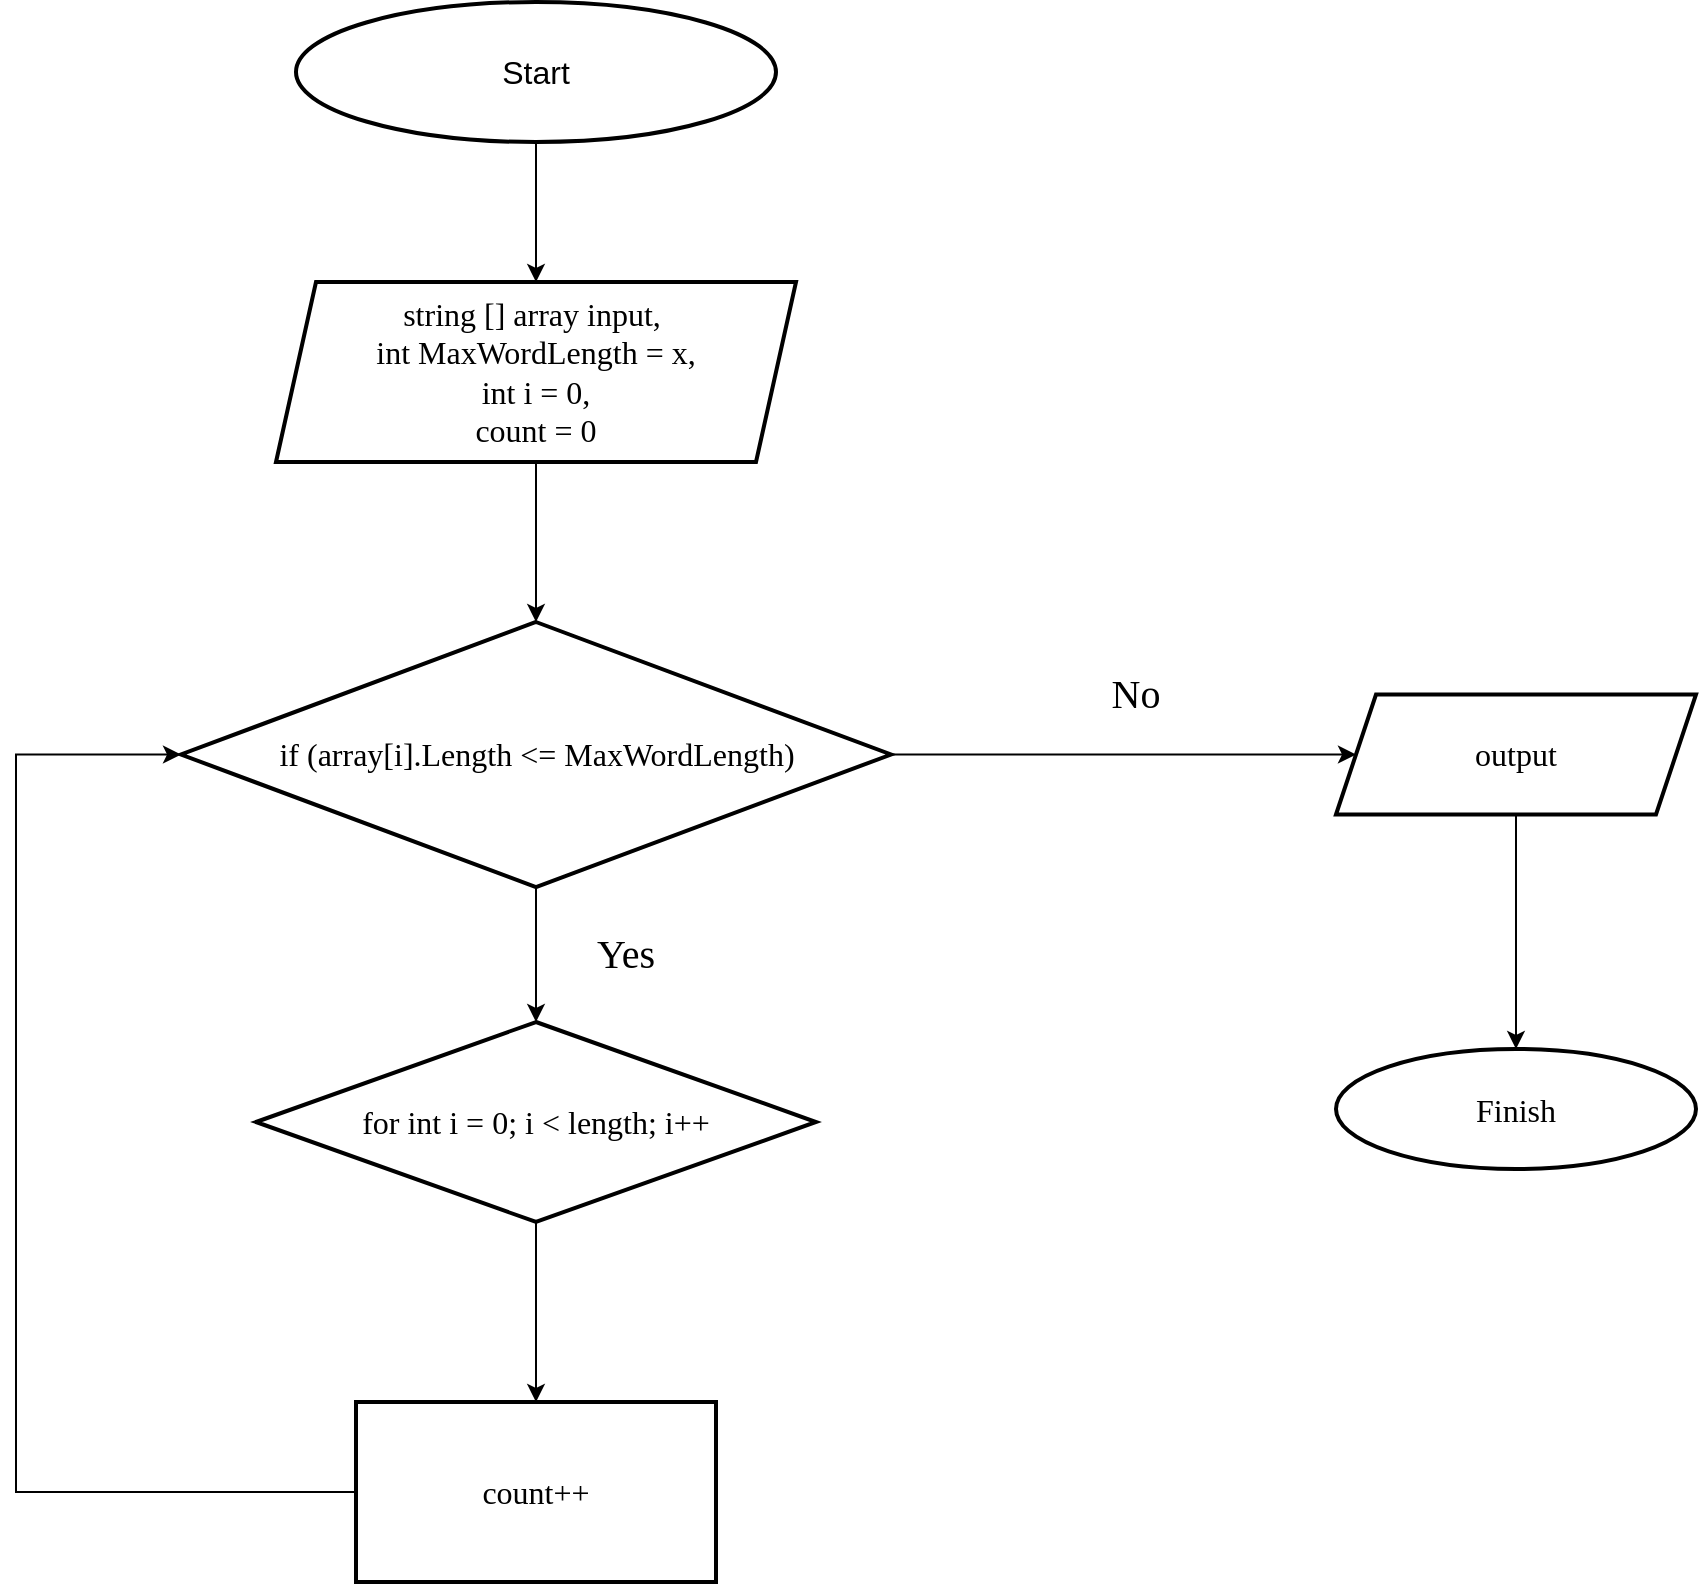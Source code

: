<mxfile version="20.3.0" type="device"><diagram id="t4B_5s6380r-682-eMBO" name="Страница 1"><mxGraphModel dx="1102" dy="1028" grid="1" gridSize="10" guides="1" tooltips="1" connect="1" arrows="1" fold="1" page="1" pageScale="1" pageWidth="1169" pageHeight="827" math="0" shadow="0"><root><mxCell id="0"/><mxCell id="1" parent="0"/><mxCell id="BeHileLh60pjoq4jkyMl-3" value="" style="edgeStyle=orthogonalEdgeStyle;rounded=0;orthogonalLoop=1;jettySize=auto;html=1;fontFamily=Times New Roman;fontSize=16;" parent="1" source="BeHileLh60pjoq4jkyMl-1" target="BeHileLh60pjoq4jkyMl-2" edge="1"><mxGeometry relative="1" as="geometry"/></mxCell><mxCell id="BeHileLh60pjoq4jkyMl-1" value="&lt;font style=&quot;font-size: 16px;&quot;&gt;Start&lt;/font&gt;" style="strokeWidth=2;html=1;shape=mxgraph.flowchart.start_1;whiteSpace=wrap;" parent="1" vertex="1"><mxGeometry x="420" y="20" width="240" height="70" as="geometry"/></mxCell><mxCell id="BeHileLh60pjoq4jkyMl-5" value="" style="edgeStyle=orthogonalEdgeStyle;rounded=0;orthogonalLoop=1;jettySize=auto;html=1;fontFamily=Times New Roman;fontSize=16;" parent="1" source="BeHileLh60pjoq4jkyMl-2" edge="1"><mxGeometry relative="1" as="geometry"><mxPoint x="540" y="330" as="targetPoint"/></mxGeometry></mxCell><mxCell id="BeHileLh60pjoq4jkyMl-2" value="&lt;font face=&quot;Times New Roman&quot; style=&quot;font-size: 16px;&quot;&gt;&lt;font style=&quot;font-size: 16px;&quot;&gt;string [] array input,&amp;nbsp;&lt;br&gt;&lt;/font&gt;&lt;/font&gt;&lt;font style=&quot;font-size: 16px;&quot; face=&quot;Times New Roman&quot;&gt;&lt;font style=&quot;font-size: 16px;&quot;&gt;int MaxWordLength = x,&lt;br&gt;&lt;/font&gt;int i = 0,&lt;br&gt;count = 0&lt;br&gt;&lt;/font&gt;" style="shape=parallelogram;perimeter=parallelogramPerimeter;whiteSpace=wrap;html=1;fixedSize=1;strokeWidth=2;" parent="1" vertex="1"><mxGeometry x="410" y="160" width="260" height="90" as="geometry"/></mxCell><mxCell id="BeHileLh60pjoq4jkyMl-22" value="&lt;font style=&quot;font-size: 20px;&quot;&gt;Yes&lt;/font&gt;" style="text;html=1;strokeColor=none;fillColor=none;align=center;verticalAlign=middle;whiteSpace=wrap;rounded=0;fontFamily=Times New Roman;fontSize=16;" parent="1" vertex="1"><mxGeometry x="555" y="480" width="60" height="30" as="geometry"/></mxCell><mxCell id="_TGETXdQITU9vdL479hy-14" style="edgeStyle=orthogonalEdgeStyle;rounded=0;orthogonalLoop=1;jettySize=auto;html=1;entryX=0;entryY=0.5;entryDx=0;entryDy=0;entryPerimeter=0;fontFamily=Times New Roman;fontSize=16;" edge="1" parent="1" source="BeHileLh60pjoq4jkyMl-25" target="_TGETXdQITU9vdL479hy-4"><mxGeometry relative="1" as="geometry"><Array as="points"><mxPoint x="280" y="765"/><mxPoint x="280" y="396"/></Array></mxGeometry></mxCell><mxCell id="BeHileLh60pjoq4jkyMl-25" value="count++" style="whiteSpace=wrap;html=1;fontSize=16;fontFamily=Times New Roman;strokeWidth=2;" parent="1" vertex="1"><mxGeometry x="450" y="720" width="180" height="90" as="geometry"/></mxCell><mxCell id="BeHileLh60pjoq4jkyMl-32" value="&lt;font style=&quot;font-size: 20px;&quot;&gt;No&lt;/font&gt;" style="text;html=1;strokeColor=none;fillColor=none;align=center;verticalAlign=middle;whiteSpace=wrap;rounded=0;fontFamily=Times New Roman;fontSize=16;" parent="1" vertex="1"><mxGeometry x="810" y="350" width="60" height="30" as="geometry"/></mxCell><mxCell id="BeHileLh60pjoq4jkyMl-33" value="&lt;font face=&quot;Times New Roman&quot; style=&quot;font-size: 16px;&quot;&gt;output&lt;/font&gt;" style="shape=parallelogram;perimeter=parallelogramPerimeter;whiteSpace=wrap;html=1;fixedSize=1;strokeWidth=2;" parent="1" vertex="1"><mxGeometry x="940" y="366.25" width="180" height="60" as="geometry"/></mxCell><mxCell id="BeHileLh60pjoq4jkyMl-34" value="Finish" style="strokeWidth=2;html=1;shape=mxgraph.flowchart.start_1;whiteSpace=wrap;fontFamily=Times New Roman;fontSize=16;" parent="1" vertex="1"><mxGeometry x="940" y="543.5" width="180" height="60" as="geometry"/></mxCell><mxCell id="BeHileLh60pjoq4jkyMl-35" value="" style="edgeStyle=orthogonalEdgeStyle;rounded=0;orthogonalLoop=1;jettySize=auto;html=1;fontFamily=Times New Roman;fontSize=16;" parent="1" source="BeHileLh60pjoq4jkyMl-33" edge="1"><mxGeometry relative="1" as="geometry"><mxPoint x="1030" y="543.5" as="targetPoint"/></mxGeometry></mxCell><mxCell id="_TGETXdQITU9vdL479hy-13" value="" style="edgeStyle=orthogonalEdgeStyle;rounded=0;orthogonalLoop=1;jettySize=auto;html=1;fontFamily=Times New Roman;fontSize=16;" edge="1" parent="1" source="_TGETXdQITU9vdL479hy-3" target="BeHileLh60pjoq4jkyMl-25"><mxGeometry relative="1" as="geometry"/></mxCell><mxCell id="_TGETXdQITU9vdL479hy-3" value="for int i = 0; i &amp;lt; length; i++" style="strokeWidth=2;html=1;shape=mxgraph.flowchart.decision;whiteSpace=wrap;fontFamily=Times New Roman;fontSize=16;" vertex="1" parent="1"><mxGeometry x="400" y="530" width="280" height="100" as="geometry"/></mxCell><mxCell id="_TGETXdQITU9vdL479hy-11" style="edgeStyle=orthogonalEdgeStyle;rounded=0;orthogonalLoop=1;jettySize=auto;html=1;entryX=0;entryY=0.5;entryDx=0;entryDy=0;fontFamily=Times New Roman;fontSize=16;" edge="1" parent="1" source="_TGETXdQITU9vdL479hy-4" target="BeHileLh60pjoq4jkyMl-33"><mxGeometry relative="1" as="geometry"/></mxCell><mxCell id="_TGETXdQITU9vdL479hy-12" value="" style="edgeStyle=orthogonalEdgeStyle;rounded=0;orthogonalLoop=1;jettySize=auto;html=1;fontFamily=Times New Roman;fontSize=16;" edge="1" parent="1" source="_TGETXdQITU9vdL479hy-4" target="_TGETXdQITU9vdL479hy-3"><mxGeometry relative="1" as="geometry"/></mxCell><mxCell id="_TGETXdQITU9vdL479hy-4" value="if (array[i].Length &amp;lt;= MaxWordLength)" style="strokeWidth=2;html=1;shape=mxgraph.flowchart.decision;whiteSpace=wrap;fontFamily=Times New Roman;fontSize=16;" vertex="1" parent="1"><mxGeometry x="362.5" y="330" width="355" height="132.5" as="geometry"/></mxCell></root></mxGraphModel></diagram></mxfile>